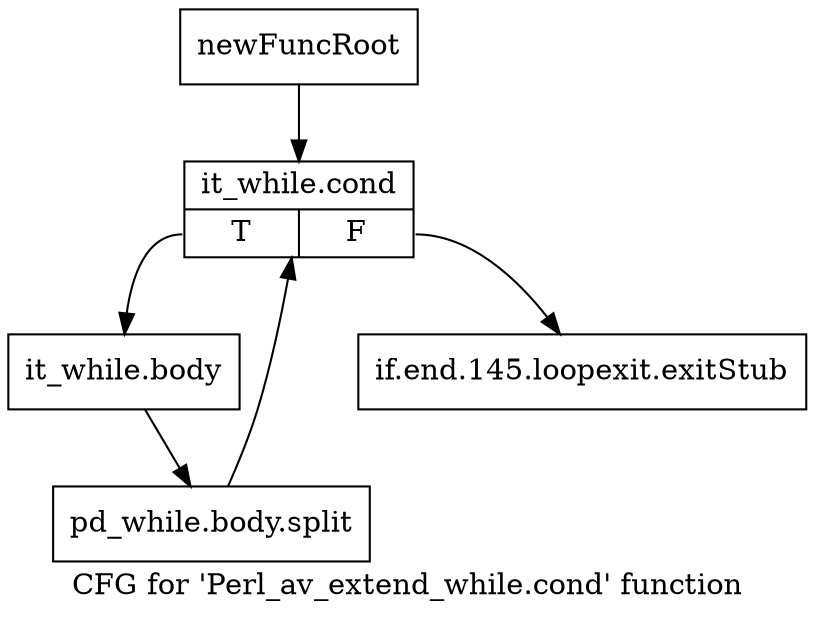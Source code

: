 digraph "CFG for 'Perl_av_extend_while.cond' function" {
	label="CFG for 'Perl_av_extend_while.cond' function";

	Node0x4aa6110 [shape=record,label="{newFuncRoot}"];
	Node0x4aa6110 -> Node0x4aa61b0;
	Node0x4aa6160 [shape=record,label="{if.end.145.loopexit.exitStub}"];
	Node0x4aa61b0 [shape=record,label="{it_while.cond|{<s0>T|<s1>F}}"];
	Node0x4aa61b0:s0 -> Node0x4aa6200;
	Node0x4aa61b0:s1 -> Node0x4aa6160;
	Node0x4aa6200 [shape=record,label="{it_while.body}"];
	Node0x4aa6200 -> Node0x6375280;
	Node0x6375280 [shape=record,label="{pd_while.body.split}"];
	Node0x6375280 -> Node0x4aa61b0;
}
